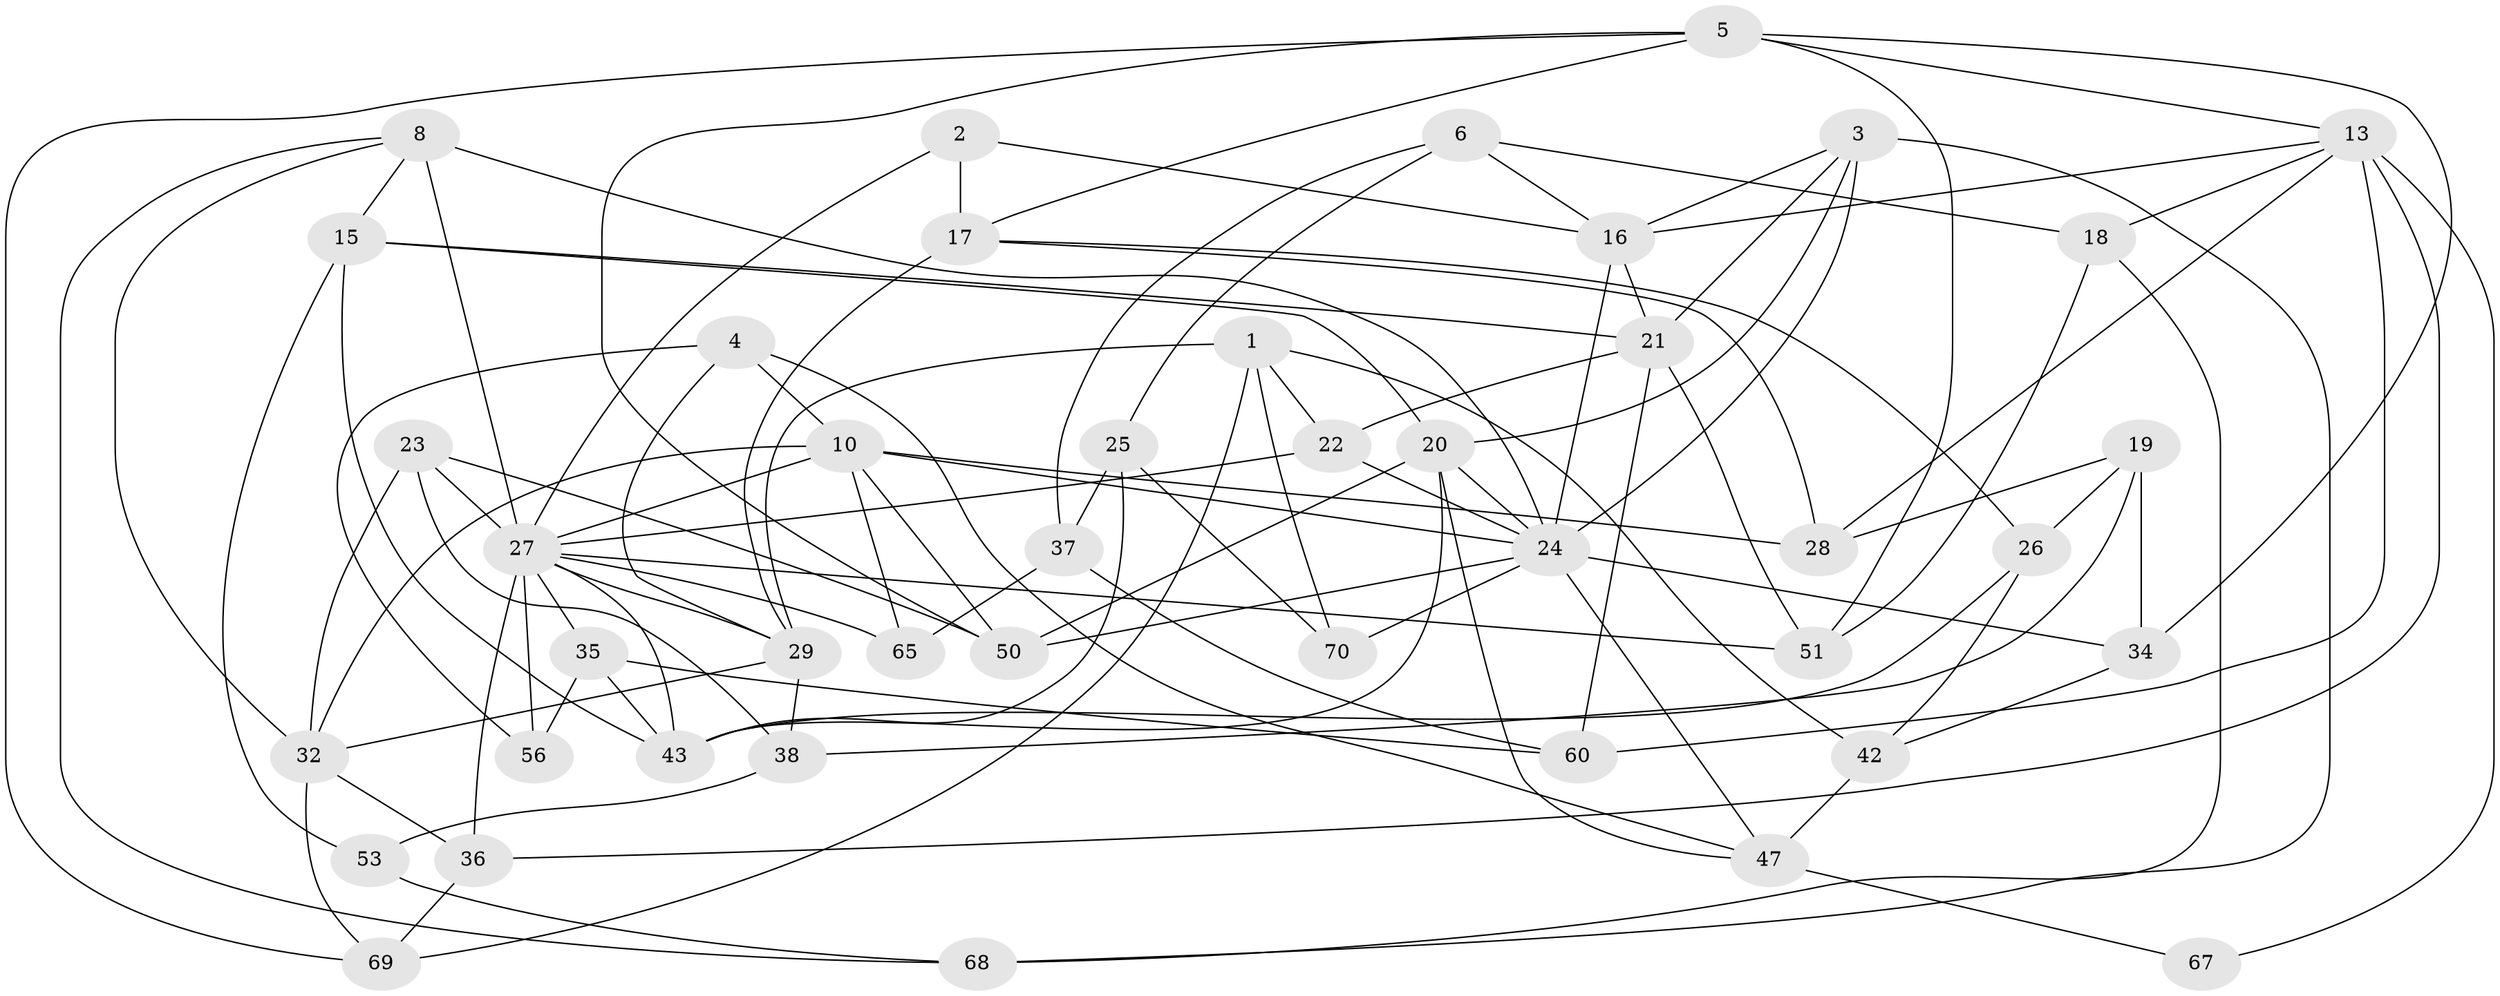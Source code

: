 // original degree distribution, {4: 1.0}
// Generated by graph-tools (version 1.1) at 2025/20/03/04/25 18:20:44]
// undirected, 43 vertices, 103 edges
graph export_dot {
graph [start="1"]
  node [color=gray90,style=filled];
  1 [super="+7"];
  2;
  3 [super="+64"];
  4;
  5 [super="+9"];
  6;
  8 [super="+33"];
  10 [super="+12+11"];
  13 [super="+14"];
  15 [super="+39"];
  16 [super="+31"];
  17 [super="+45"];
  18;
  19;
  20 [super="+46"];
  21 [super="+55"];
  22;
  23;
  24 [super="+52+41"];
  25;
  26;
  27 [super="+30+40"];
  28;
  29 [super="+71"];
  32 [super="+49"];
  34;
  35;
  36;
  37;
  38;
  42;
  43 [super="+59"];
  47 [super="+66"];
  50 [super="+61"];
  51;
  53;
  56;
  60;
  65;
  67;
  68;
  69;
  70;
  1 -- 69;
  1 -- 70 [weight=2];
  1 -- 29;
  1 -- 42;
  1 -- 22;
  2 -- 17 [weight=2];
  2 -- 16;
  2 -- 27;
  3 -- 16;
  3 -- 21;
  3 -- 24 [weight=2];
  3 -- 20;
  3 -- 68;
  4 -- 56;
  4 -- 29;
  4 -- 10;
  4 -- 47;
  5 -- 69;
  5 -- 51;
  5 -- 50;
  5 -- 34;
  5 -- 17;
  5 -- 13;
  6 -- 25;
  6 -- 37;
  6 -- 18;
  6 -- 16;
  8 -- 68;
  8 -- 32;
  8 -- 24;
  8 -- 15;
  8 -- 27 [weight=2];
  10 -- 65 [weight=2];
  10 -- 24;
  10 -- 28;
  10 -- 50;
  10 -- 32;
  10 -- 27 [weight=3];
  13 -- 67 [weight=2];
  13 -- 28;
  13 -- 16;
  13 -- 18;
  13 -- 36;
  13 -- 60;
  15 -- 20;
  15 -- 53 [weight=2];
  15 -- 21;
  15 -- 43;
  16 -- 24;
  16 -- 21;
  17 -- 29;
  17 -- 28;
  17 -- 26;
  18 -- 68;
  18 -- 51;
  19 -- 28;
  19 -- 38;
  19 -- 34;
  19 -- 26;
  20 -- 43;
  20 -- 47;
  20 -- 24;
  20 -- 50;
  21 -- 60;
  21 -- 22;
  21 -- 51;
  22 -- 27;
  22 -- 24;
  23 -- 50;
  23 -- 38;
  23 -- 32;
  23 -- 27;
  24 -- 70;
  24 -- 34;
  24 -- 50 [weight=2];
  24 -- 47;
  25 -- 70;
  25 -- 37;
  25 -- 43;
  26 -- 43;
  26 -- 42;
  27 -- 56 [weight=2];
  27 -- 35;
  27 -- 43;
  27 -- 29;
  27 -- 65;
  27 -- 51;
  27 -- 36;
  29 -- 32;
  29 -- 38;
  32 -- 36;
  32 -- 69;
  34 -- 42;
  35 -- 56;
  35 -- 60;
  35 -- 43;
  36 -- 69;
  37 -- 60;
  37 -- 65;
  38 -- 53;
  42 -- 47;
  47 -- 67 [weight=2];
  53 -- 68;
}
